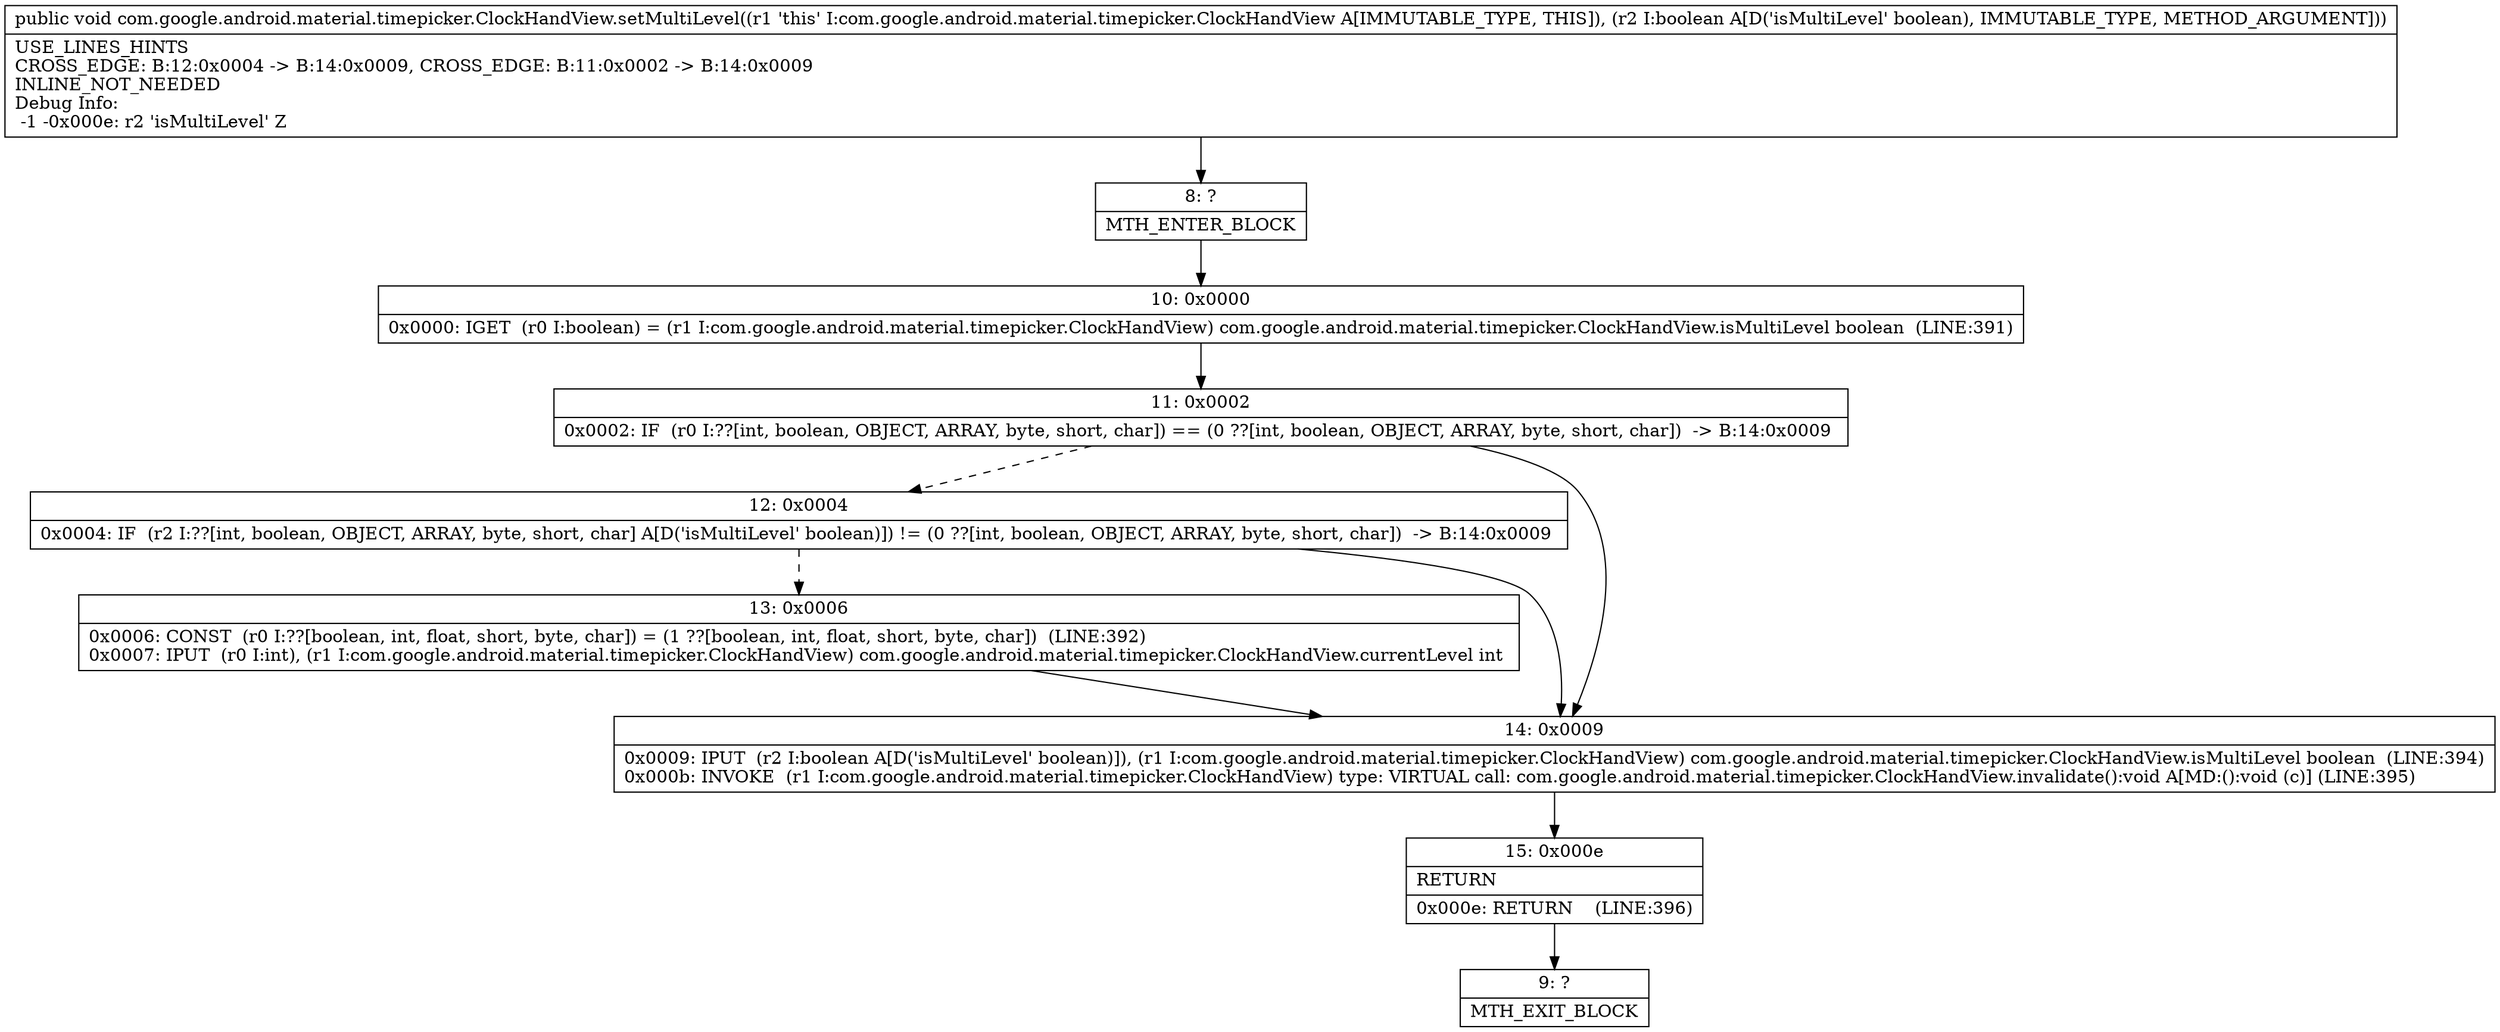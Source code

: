 digraph "CFG forcom.google.android.material.timepicker.ClockHandView.setMultiLevel(Z)V" {
Node_8 [shape=record,label="{8\:\ ?|MTH_ENTER_BLOCK\l}"];
Node_10 [shape=record,label="{10\:\ 0x0000|0x0000: IGET  (r0 I:boolean) = (r1 I:com.google.android.material.timepicker.ClockHandView) com.google.android.material.timepicker.ClockHandView.isMultiLevel boolean  (LINE:391)\l}"];
Node_11 [shape=record,label="{11\:\ 0x0002|0x0002: IF  (r0 I:??[int, boolean, OBJECT, ARRAY, byte, short, char]) == (0 ??[int, boolean, OBJECT, ARRAY, byte, short, char])  \-\> B:14:0x0009 \l}"];
Node_12 [shape=record,label="{12\:\ 0x0004|0x0004: IF  (r2 I:??[int, boolean, OBJECT, ARRAY, byte, short, char] A[D('isMultiLevel' boolean)]) != (0 ??[int, boolean, OBJECT, ARRAY, byte, short, char])  \-\> B:14:0x0009 \l}"];
Node_13 [shape=record,label="{13\:\ 0x0006|0x0006: CONST  (r0 I:??[boolean, int, float, short, byte, char]) = (1 ??[boolean, int, float, short, byte, char])  (LINE:392)\l0x0007: IPUT  (r0 I:int), (r1 I:com.google.android.material.timepicker.ClockHandView) com.google.android.material.timepicker.ClockHandView.currentLevel int \l}"];
Node_14 [shape=record,label="{14\:\ 0x0009|0x0009: IPUT  (r2 I:boolean A[D('isMultiLevel' boolean)]), (r1 I:com.google.android.material.timepicker.ClockHandView) com.google.android.material.timepicker.ClockHandView.isMultiLevel boolean  (LINE:394)\l0x000b: INVOKE  (r1 I:com.google.android.material.timepicker.ClockHandView) type: VIRTUAL call: com.google.android.material.timepicker.ClockHandView.invalidate():void A[MD:():void (c)] (LINE:395)\l}"];
Node_15 [shape=record,label="{15\:\ 0x000e|RETURN\l|0x000e: RETURN    (LINE:396)\l}"];
Node_9 [shape=record,label="{9\:\ ?|MTH_EXIT_BLOCK\l}"];
MethodNode[shape=record,label="{public void com.google.android.material.timepicker.ClockHandView.setMultiLevel((r1 'this' I:com.google.android.material.timepicker.ClockHandView A[IMMUTABLE_TYPE, THIS]), (r2 I:boolean A[D('isMultiLevel' boolean), IMMUTABLE_TYPE, METHOD_ARGUMENT]))  | USE_LINES_HINTS\lCROSS_EDGE: B:12:0x0004 \-\> B:14:0x0009, CROSS_EDGE: B:11:0x0002 \-\> B:14:0x0009\lINLINE_NOT_NEEDED\lDebug Info:\l  \-1 \-0x000e: r2 'isMultiLevel' Z\l}"];
MethodNode -> Node_8;Node_8 -> Node_10;
Node_10 -> Node_11;
Node_11 -> Node_12[style=dashed];
Node_11 -> Node_14;
Node_12 -> Node_13[style=dashed];
Node_12 -> Node_14;
Node_13 -> Node_14;
Node_14 -> Node_15;
Node_15 -> Node_9;
}

